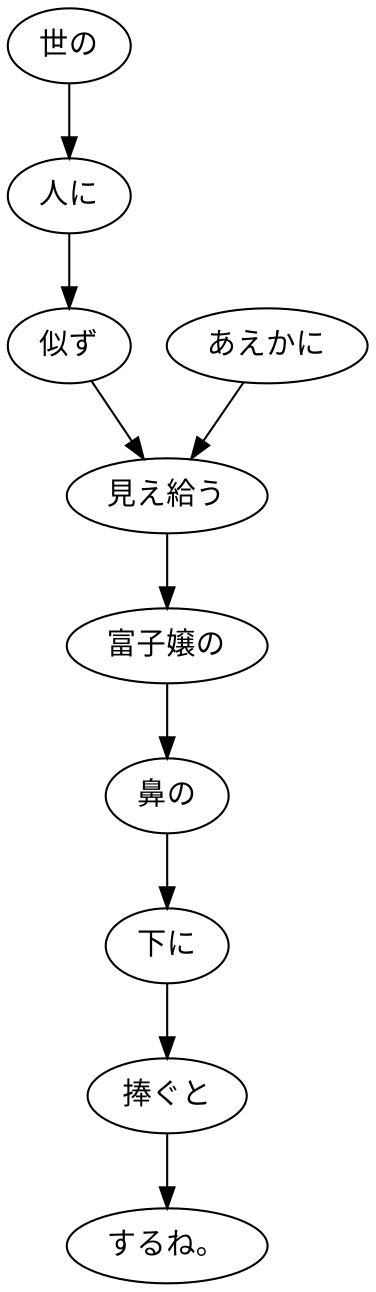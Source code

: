digraph graph3826 {
	node0 [label="世の"];
	node1 [label="人に"];
	node2 [label="似ず"];
	node3 [label="あえかに"];
	node4 [label="見え給う"];
	node5 [label="富子嬢の"];
	node6 [label="鼻の"];
	node7 [label="下に"];
	node8 [label="捧ぐと"];
	node9 [label="するね。"];
	node0 -> node1;
	node1 -> node2;
	node2 -> node4;
	node3 -> node4;
	node4 -> node5;
	node5 -> node6;
	node6 -> node7;
	node7 -> node8;
	node8 -> node9;
}
